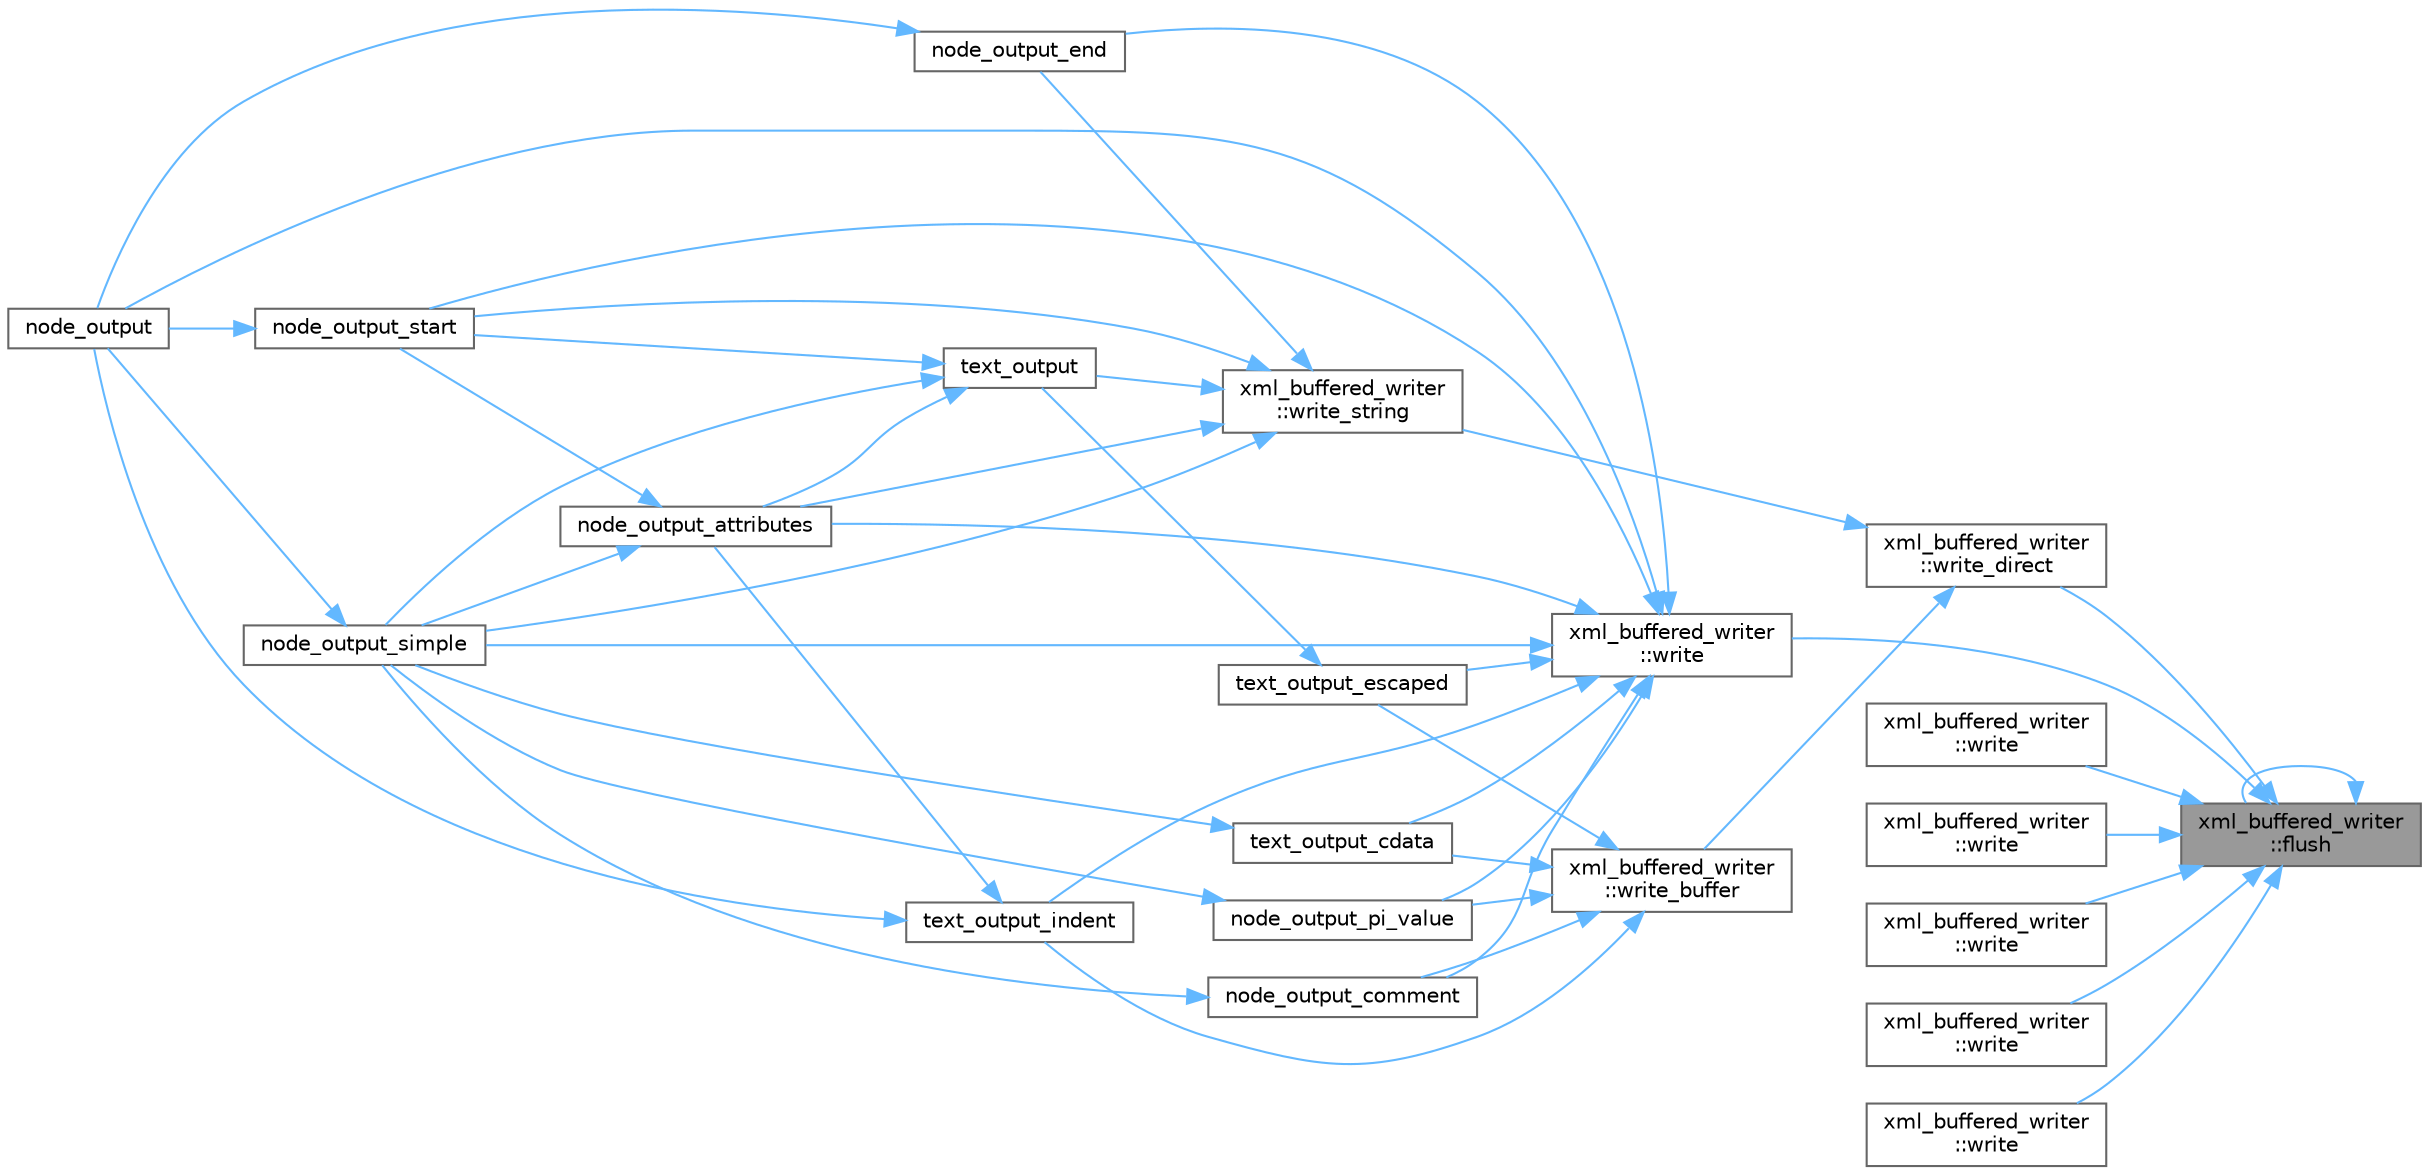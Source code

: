 digraph "xml_buffered_writer::flush"
{
 // INTERACTIVE_SVG=YES
 // LATEX_PDF_SIZE
  bgcolor="transparent";
  edge [fontname=Helvetica,fontsize=10,labelfontname=Helvetica,labelfontsize=10];
  node [fontname=Helvetica,fontsize=10,shape=box,height=0.2,width=0.4];
  rankdir="RL";
  Node1 [id="Node000001",label="xml_buffered_writer\l::flush",height=0.2,width=0.4,color="gray40", fillcolor="grey60", style="filled", fontcolor="black",tooltip=" "];
  Node1 -> Node1 [id="edge1_Node000001_Node000001",dir="back",color="steelblue1",style="solid",tooltip=" "];
  Node1 -> Node2 [id="edge2_Node000001_Node000002",dir="back",color="steelblue1",style="solid",tooltip=" "];
  Node2 [id="Node000002",label="xml_buffered_writer\l::write",height=0.2,width=0.4,color="grey40", fillcolor="white", style="filled",URL="$db/dd3/classxml__buffered__writer.html#a1aa829bd551a69dd9005d2d46063308f",tooltip=" "];
  Node2 -> Node3 [id="edge3_Node000002_Node000003",dir="back",color="steelblue1",style="solid",tooltip=" "];
  Node3 [id="Node000003",label="node_output",height=0.2,width=0.4,color="grey40", fillcolor="white", style="filled",URL="$db/d20/pugixml_8cpp.html#a2972dfcdf48725e48ce2901d08f7b4ae",tooltip=" "];
  Node2 -> Node4 [id="edge4_Node000002_Node000004",dir="back",color="steelblue1",style="solid",tooltip=" "];
  Node4 [id="Node000004",label="node_output_attributes",height=0.2,width=0.4,color="grey40", fillcolor="white", style="filled",URL="$db/d20/pugixml_8cpp.html#ae35e737e5b408f763f6fe89874ec87cf",tooltip=" "];
  Node4 -> Node5 [id="edge5_Node000004_Node000005",dir="back",color="steelblue1",style="solid",tooltip=" "];
  Node5 [id="Node000005",label="node_output_simple",height=0.2,width=0.4,color="grey40", fillcolor="white", style="filled",URL="$db/d20/pugixml_8cpp.html#a2a7a7ce70701692e97923c850b3cc130",tooltip=" "];
  Node5 -> Node3 [id="edge6_Node000005_Node000003",dir="back",color="steelblue1",style="solid",tooltip=" "];
  Node4 -> Node6 [id="edge7_Node000004_Node000006",dir="back",color="steelblue1",style="solid",tooltip=" "];
  Node6 [id="Node000006",label="node_output_start",height=0.2,width=0.4,color="grey40", fillcolor="white", style="filled",URL="$db/d20/pugixml_8cpp.html#abe15f1e5861695b34b8581805703d03a",tooltip=" "];
  Node6 -> Node3 [id="edge8_Node000006_Node000003",dir="back",color="steelblue1",style="solid",tooltip=" "];
  Node2 -> Node7 [id="edge9_Node000002_Node000007",dir="back",color="steelblue1",style="solid",tooltip=" "];
  Node7 [id="Node000007",label="node_output_comment",height=0.2,width=0.4,color="grey40", fillcolor="white", style="filled",URL="$db/d20/pugixml_8cpp.html#a41713d70abc2d1fce3f8aca10f450a1d",tooltip=" "];
  Node7 -> Node5 [id="edge10_Node000007_Node000005",dir="back",color="steelblue1",style="solid",tooltip=" "];
  Node2 -> Node8 [id="edge11_Node000002_Node000008",dir="back",color="steelblue1",style="solid",tooltip=" "];
  Node8 [id="Node000008",label="node_output_end",height=0.2,width=0.4,color="grey40", fillcolor="white", style="filled",URL="$db/d20/pugixml_8cpp.html#a8113621e64072a3ad2225574db0d5449",tooltip=" "];
  Node8 -> Node3 [id="edge12_Node000008_Node000003",dir="back",color="steelblue1",style="solid",tooltip=" "];
  Node2 -> Node9 [id="edge13_Node000002_Node000009",dir="back",color="steelblue1",style="solid",tooltip=" "];
  Node9 [id="Node000009",label="node_output_pi_value",height=0.2,width=0.4,color="grey40", fillcolor="white", style="filled",URL="$db/d20/pugixml_8cpp.html#a4738723860e1782016479760528efd62",tooltip=" "];
  Node9 -> Node5 [id="edge14_Node000009_Node000005",dir="back",color="steelblue1",style="solid",tooltip=" "];
  Node2 -> Node5 [id="edge15_Node000002_Node000005",dir="back",color="steelblue1",style="solid",tooltip=" "];
  Node2 -> Node6 [id="edge16_Node000002_Node000006",dir="back",color="steelblue1",style="solid",tooltip=" "];
  Node2 -> Node10 [id="edge17_Node000002_Node000010",dir="back",color="steelblue1",style="solid",tooltip=" "];
  Node10 [id="Node000010",label="text_output_cdata",height=0.2,width=0.4,color="grey40", fillcolor="white", style="filled",URL="$db/d20/pugixml_8cpp.html#a21f7b54b5d3837583ca0da632f7c27fc",tooltip=" "];
  Node10 -> Node5 [id="edge18_Node000010_Node000005",dir="back",color="steelblue1",style="solid",tooltip=" "];
  Node2 -> Node11 [id="edge19_Node000002_Node000011",dir="back",color="steelblue1",style="solid",tooltip=" "];
  Node11 [id="Node000011",label="text_output_escaped",height=0.2,width=0.4,color="grey40", fillcolor="white", style="filled",URL="$db/d20/pugixml_8cpp.html#affde71fa96c9fca0c49b21e22ba197c5",tooltip=" "];
  Node11 -> Node12 [id="edge20_Node000011_Node000012",dir="back",color="steelblue1",style="solid",tooltip=" "];
  Node12 [id="Node000012",label="text_output",height=0.2,width=0.4,color="grey40", fillcolor="white", style="filled",URL="$db/d20/pugixml_8cpp.html#ad40396398fcbab11c9283b516f766413",tooltip=" "];
  Node12 -> Node4 [id="edge21_Node000012_Node000004",dir="back",color="steelblue1",style="solid",tooltip=" "];
  Node12 -> Node5 [id="edge22_Node000012_Node000005",dir="back",color="steelblue1",style="solid",tooltip=" "];
  Node12 -> Node6 [id="edge23_Node000012_Node000006",dir="back",color="steelblue1",style="solid",tooltip=" "];
  Node2 -> Node13 [id="edge24_Node000002_Node000013",dir="back",color="steelblue1",style="solid",tooltip=" "];
  Node13 [id="Node000013",label="text_output_indent",height=0.2,width=0.4,color="grey40", fillcolor="white", style="filled",URL="$db/d20/pugixml_8cpp.html#a804b556de6a32d00218a37496aef4630",tooltip=" "];
  Node13 -> Node3 [id="edge25_Node000013_Node000003",dir="back",color="steelblue1",style="solid",tooltip=" "];
  Node13 -> Node4 [id="edge26_Node000013_Node000004",dir="back",color="steelblue1",style="solid",tooltip=" "];
  Node1 -> Node14 [id="edge27_Node000001_Node000014",dir="back",color="steelblue1",style="solid",tooltip=" "];
  Node14 [id="Node000014",label="xml_buffered_writer\l::write",height=0.2,width=0.4,color="grey40", fillcolor="white", style="filled",URL="$db/dd3/classxml__buffered__writer.html#a4cd6e908908e17c9b07eba34f7317791",tooltip=" "];
  Node1 -> Node15 [id="edge28_Node000001_Node000015",dir="back",color="steelblue1",style="solid",tooltip=" "];
  Node15 [id="Node000015",label="xml_buffered_writer\l::write",height=0.2,width=0.4,color="grey40", fillcolor="white", style="filled",URL="$db/dd3/classxml__buffered__writer.html#af82b277c1ef5c75d1901bb5a8eb4507f",tooltip=" "];
  Node1 -> Node16 [id="edge29_Node000001_Node000016",dir="back",color="steelblue1",style="solid",tooltip=" "];
  Node16 [id="Node000016",label="xml_buffered_writer\l::write",height=0.2,width=0.4,color="grey40", fillcolor="white", style="filled",URL="$db/dd3/classxml__buffered__writer.html#af679f459dfa0af257c190b8db57e7dcb",tooltip=" "];
  Node1 -> Node17 [id="edge30_Node000001_Node000017",dir="back",color="steelblue1",style="solid",tooltip=" "];
  Node17 [id="Node000017",label="xml_buffered_writer\l::write",height=0.2,width=0.4,color="grey40", fillcolor="white", style="filled",URL="$db/dd3/classxml__buffered__writer.html#aad4a4f18223ec3cb1ff607425119b85f",tooltip=" "];
  Node1 -> Node18 [id="edge31_Node000001_Node000018",dir="back",color="steelblue1",style="solid",tooltip=" "];
  Node18 [id="Node000018",label="xml_buffered_writer\l::write",height=0.2,width=0.4,color="grey40", fillcolor="white", style="filled",URL="$db/dd3/classxml__buffered__writer.html#ae6af5067d768c24b9c20422f76737f29",tooltip=" "];
  Node1 -> Node19 [id="edge32_Node000001_Node000019",dir="back",color="steelblue1",style="solid",tooltip=" "];
  Node19 [id="Node000019",label="xml_buffered_writer\l::write_direct",height=0.2,width=0.4,color="grey40", fillcolor="white", style="filled",URL="$db/dd3/classxml__buffered__writer.html#a119f9db2f60e578e69ac81177e932fb3",tooltip=" "];
  Node19 -> Node20 [id="edge33_Node000019_Node000020",dir="back",color="steelblue1",style="solid",tooltip=" "];
  Node20 [id="Node000020",label="xml_buffered_writer\l::write_buffer",height=0.2,width=0.4,color="grey40", fillcolor="white", style="filled",URL="$db/dd3/classxml__buffered__writer.html#ae62b84beff660555acb76e277f967c0d",tooltip=" "];
  Node20 -> Node7 [id="edge34_Node000020_Node000007",dir="back",color="steelblue1",style="solid",tooltip=" "];
  Node20 -> Node9 [id="edge35_Node000020_Node000009",dir="back",color="steelblue1",style="solid",tooltip=" "];
  Node20 -> Node10 [id="edge36_Node000020_Node000010",dir="back",color="steelblue1",style="solid",tooltip=" "];
  Node20 -> Node11 [id="edge37_Node000020_Node000011",dir="back",color="steelblue1",style="solid",tooltip=" "];
  Node20 -> Node13 [id="edge38_Node000020_Node000013",dir="back",color="steelblue1",style="solid",tooltip=" "];
  Node19 -> Node21 [id="edge39_Node000019_Node000021",dir="back",color="steelblue1",style="solid",tooltip=" "];
  Node21 [id="Node000021",label="xml_buffered_writer\l::write_string",height=0.2,width=0.4,color="grey40", fillcolor="white", style="filled",URL="$db/dd3/classxml__buffered__writer.html#a1699556c38e942f7c1db1b98ddf15642",tooltip=" "];
  Node21 -> Node4 [id="edge40_Node000021_Node000004",dir="back",color="steelblue1",style="solid",tooltip=" "];
  Node21 -> Node8 [id="edge41_Node000021_Node000008",dir="back",color="steelblue1",style="solid",tooltip=" "];
  Node21 -> Node5 [id="edge42_Node000021_Node000005",dir="back",color="steelblue1",style="solid",tooltip=" "];
  Node21 -> Node6 [id="edge43_Node000021_Node000006",dir="back",color="steelblue1",style="solid",tooltip=" "];
  Node21 -> Node12 [id="edge44_Node000021_Node000012",dir="back",color="steelblue1",style="solid",tooltip=" "];
}
